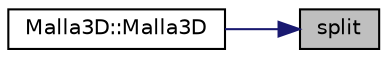 digraph "split"
{
 // LATEX_PDF_SIZE
  edge [fontname="Helvetica",fontsize="10",labelfontname="Helvetica",labelfontsize="10"];
  node [fontname="Helvetica",fontsize="10",shape=record];
  rankdir="RL";
  Node1 [label="split",height=0.2,width=0.4,color="black", fillcolor="grey75", style="filled", fontcolor="black",tooltip=" "];
  Node1 -> Node2 [dir="back",color="midnightblue",fontsize="10",style="solid",fontname="Helvetica"];
  Node2 [label="Malla3D::Malla3D",height=0.2,width=0.4,color="black", fillcolor="white", style="filled",URL="$classMalla3D.html#ad7ea7a077c63eed770df6b0c07a8087d",tooltip="Constructor with one parameter."];
}
